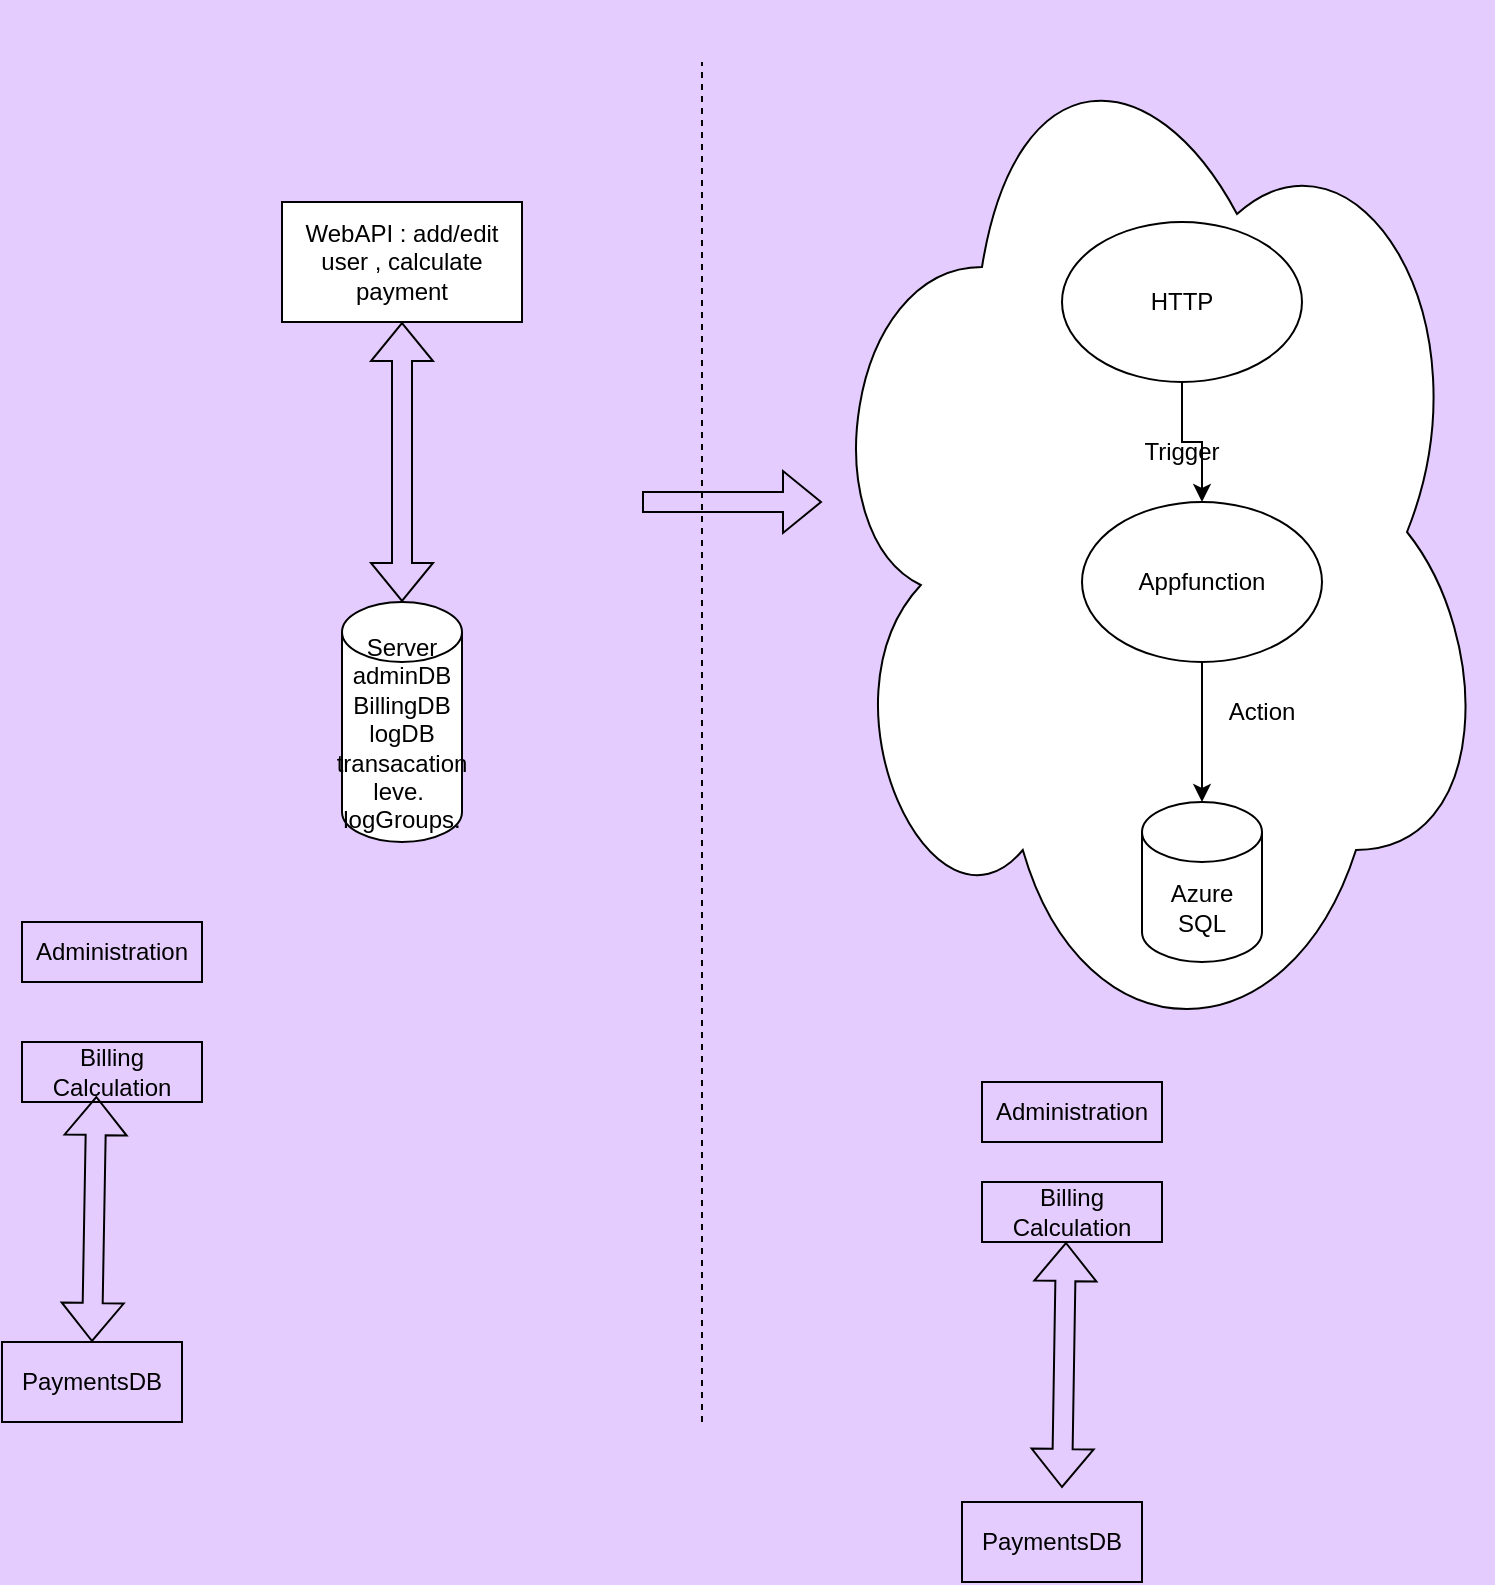 <mxfile version="27.2.0">
  <diagram name="Page-1" id="iXq2lMvNKYPHCb-s1hWl">
    <mxGraphModel dx="1493" dy="1963" grid="1" gridSize="10" guides="1" tooltips="1" connect="1" arrows="1" fold="1" page="1" pageScale="1" pageWidth="850" pageHeight="1100" background="light-dark(#E5CCFF,#121212)" math="0" shadow="0">
      <root>
        <mxCell id="0" />
        <mxCell id="1" parent="0" />
        <mxCell id="tbZ0Uo-vrXjydTOs-JI0-1" value="WebAPI : add/edit user , calculate payment" style="rounded=0;whiteSpace=wrap;html=1;" vertex="1" parent="1">
          <mxGeometry x="160" y="90" width="120" height="60" as="geometry" />
        </mxCell>
        <mxCell id="tbZ0Uo-vrXjydTOs-JI0-3" value="" style="ellipse;shape=cloud;whiteSpace=wrap;html=1;" vertex="1" parent="1">
          <mxGeometry x="425" y="-10" width="340" height="530" as="geometry" />
        </mxCell>
        <mxCell id="tbZ0Uo-vrXjydTOs-JI0-4" value="" style="shape=flexArrow;endArrow=classic;startArrow=classic;html=1;rounded=0;exitX=0.5;exitY=0;exitDx=0;exitDy=0;entryX=0.5;entryY=1;entryDx=0;entryDy=0;" edge="1" parent="1" target="tbZ0Uo-vrXjydTOs-JI0-1">
          <mxGeometry width="100" height="100" relative="1" as="geometry">
            <mxPoint x="220" y="290" as="sourcePoint" />
            <mxPoint x="220" y="150" as="targetPoint" />
          </mxGeometry>
        </mxCell>
        <mxCell id="tbZ0Uo-vrXjydTOs-JI0-5" value="Server&lt;div&gt;adminDB&lt;/div&gt;&lt;div&gt;BillingDB&lt;/div&gt;&lt;div&gt;logDB transacation leve.&amp;nbsp;&lt;/div&gt;&lt;div&gt;logGroups.&lt;/div&gt;&lt;div&gt;&lt;br&gt;&lt;/div&gt;" style="shape=cylinder3;whiteSpace=wrap;html=1;boundedLbl=1;backgroundOutline=1;size=15;" vertex="1" parent="1">
          <mxGeometry x="190" y="290" width="60" height="120" as="geometry" />
        </mxCell>
        <mxCell id="tbZ0Uo-vrXjydTOs-JI0-6" value="" style="shape=flexArrow;endArrow=classic;html=1;rounded=0;" edge="1" parent="1">
          <mxGeometry width="50" height="50" relative="1" as="geometry">
            <mxPoint x="340" y="240" as="sourcePoint" />
            <mxPoint x="430" y="240" as="targetPoint" />
          </mxGeometry>
        </mxCell>
        <mxCell id="tbZ0Uo-vrXjydTOs-JI0-7" value="Administration" style="text;html=1;align=center;verticalAlign=middle;whiteSpace=wrap;rounded=0;strokeColor=default;" vertex="1" parent="1">
          <mxGeometry x="30" y="450" width="90" height="30" as="geometry" />
        </mxCell>
        <mxCell id="tbZ0Uo-vrXjydTOs-JI0-8" value="Billing Calculation" style="text;html=1;align=center;verticalAlign=middle;whiteSpace=wrap;rounded=0;strokeColor=default;" vertex="1" parent="1">
          <mxGeometry x="30" y="510" width="90" height="30" as="geometry" />
        </mxCell>
        <mxCell id="tbZ0Uo-vrXjydTOs-JI0-9" value="" style="endArrow=none;dashed=1;html=1;rounded=0;" edge="1" parent="1">
          <mxGeometry width="50" height="50" relative="1" as="geometry">
            <mxPoint x="370" y="700" as="sourcePoint" />
            <mxPoint x="370" y="20" as="targetPoint" />
          </mxGeometry>
        </mxCell>
        <mxCell id="tbZ0Uo-vrXjydTOs-JI0-14" style="edgeStyle=orthogonalEdgeStyle;rounded=0;orthogonalLoop=1;jettySize=auto;html=1;" edge="1" parent="1" source="tbZ0Uo-vrXjydTOs-JI0-10" target="tbZ0Uo-vrXjydTOs-JI0-11">
          <mxGeometry relative="1" as="geometry" />
        </mxCell>
        <mxCell id="tbZ0Uo-vrXjydTOs-JI0-10" value="Appfunction" style="ellipse;whiteSpace=wrap;html=1;" vertex="1" parent="1">
          <mxGeometry x="560" y="240" width="120" height="80" as="geometry" />
        </mxCell>
        <mxCell id="tbZ0Uo-vrXjydTOs-JI0-11" value="Azure SQL" style="shape=cylinder3;whiteSpace=wrap;html=1;boundedLbl=1;backgroundOutline=1;size=15;" vertex="1" parent="1">
          <mxGeometry x="590" y="390" width="60" height="80" as="geometry" />
        </mxCell>
        <mxCell id="tbZ0Uo-vrXjydTOs-JI0-12" value="Administration" style="text;html=1;align=center;verticalAlign=middle;whiteSpace=wrap;rounded=0;strokeColor=default;" vertex="1" parent="1">
          <mxGeometry x="510" y="530" width="90" height="30" as="geometry" />
        </mxCell>
        <mxCell id="tbZ0Uo-vrXjydTOs-JI0-13" value="Billing Calculation" style="text;html=1;align=center;verticalAlign=middle;whiteSpace=wrap;rounded=0;strokeColor=default;" vertex="1" parent="1">
          <mxGeometry x="510" y="580" width="90" height="30" as="geometry" />
        </mxCell>
        <mxCell id="tbZ0Uo-vrXjydTOs-JI0-15" value="Action" style="text;html=1;align=center;verticalAlign=middle;whiteSpace=wrap;rounded=0;" vertex="1" parent="1">
          <mxGeometry x="620" y="330" width="60" height="30" as="geometry" />
        </mxCell>
        <mxCell id="tbZ0Uo-vrXjydTOs-JI0-16" value="Trigger" style="text;html=1;align=center;verticalAlign=middle;whiteSpace=wrap;rounded=0;" vertex="1" parent="1">
          <mxGeometry x="580" y="200" width="60" height="30" as="geometry" />
        </mxCell>
        <mxCell id="tbZ0Uo-vrXjydTOs-JI0-18" style="edgeStyle=orthogonalEdgeStyle;rounded=0;orthogonalLoop=1;jettySize=auto;html=1;" edge="1" parent="1" source="tbZ0Uo-vrXjydTOs-JI0-17" target="tbZ0Uo-vrXjydTOs-JI0-10">
          <mxGeometry relative="1" as="geometry" />
        </mxCell>
        <mxCell id="tbZ0Uo-vrXjydTOs-JI0-17" value="HTTP" style="ellipse;whiteSpace=wrap;html=1;" vertex="1" parent="1">
          <mxGeometry x="550" y="100" width="120" height="80" as="geometry" />
        </mxCell>
        <mxCell id="tbZ0Uo-vrXjydTOs-JI0-21" value="PaymentsDB" style="text;html=1;align=center;verticalAlign=middle;whiteSpace=wrap;rounded=0;strokeColor=default;" vertex="1" parent="1">
          <mxGeometry x="20" y="660" width="90" height="40" as="geometry" />
        </mxCell>
        <mxCell id="tbZ0Uo-vrXjydTOs-JI0-22" value="" style="shape=flexArrow;endArrow=classic;startArrow=classic;html=1;rounded=0;exitX=0.5;exitY=0;exitDx=0;exitDy=0;entryX=0.413;entryY=0.9;entryDx=0;entryDy=0;entryPerimeter=0;" edge="1" parent="1" source="tbZ0Uo-vrXjydTOs-JI0-21" target="tbZ0Uo-vrXjydTOs-JI0-8">
          <mxGeometry width="100" height="100" relative="1" as="geometry">
            <mxPoint x="74.58" y="665" as="sourcePoint" />
            <mxPoint x="70" y="550" as="targetPoint" />
          </mxGeometry>
        </mxCell>
        <mxCell id="tbZ0Uo-vrXjydTOs-JI0-23" value="" style="shape=flexArrow;endArrow=classic;startArrow=classic;html=1;rounded=0;exitX=0.5;exitY=0;exitDx=0;exitDy=0;entryX=0.413;entryY=0.9;entryDx=0;entryDy=0;entryPerimeter=0;" edge="1" parent="1">
          <mxGeometry width="100" height="100" relative="1" as="geometry">
            <mxPoint x="550" y="733" as="sourcePoint" />
            <mxPoint x="552" y="610" as="targetPoint" />
          </mxGeometry>
        </mxCell>
        <mxCell id="tbZ0Uo-vrXjydTOs-JI0-24" value="PaymentsDB" style="text;html=1;align=center;verticalAlign=middle;whiteSpace=wrap;rounded=0;strokeColor=default;" vertex="1" parent="1">
          <mxGeometry x="500" y="740" width="90" height="40" as="geometry" />
        </mxCell>
      </root>
    </mxGraphModel>
  </diagram>
</mxfile>
